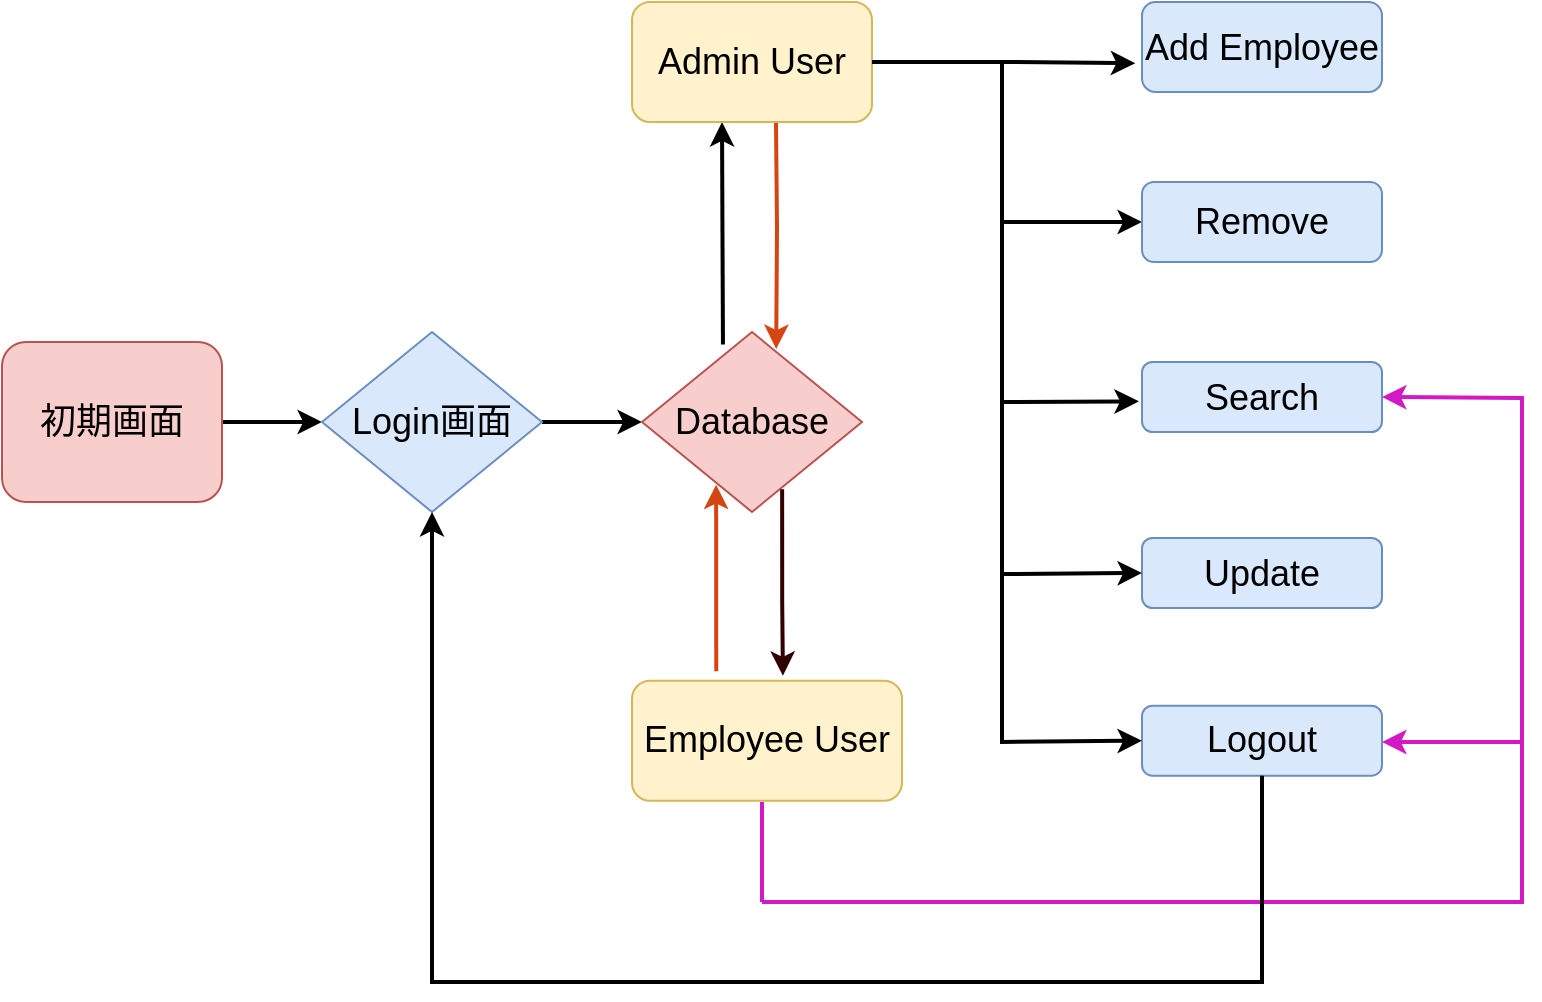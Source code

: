 <mxfile version="22.0.8" type="device">
  <diagram id="C5RBs43oDa-KdzZeNtuy" name="Page-1">
    <mxGraphModel dx="977" dy="653" grid="1" gridSize="10" guides="1" tooltips="1" connect="1" arrows="1" fold="1" page="1" pageScale="1" pageWidth="1169" pageHeight="827" background="#FFFFFF" math="0" shadow="0">
      <root>
        <mxCell id="WIyWlLk6GJQsqaUBKTNV-0" />
        <mxCell id="WIyWlLk6GJQsqaUBKTNV-1" parent="WIyWlLk6GJQsqaUBKTNV-0" />
        <mxCell id="aU4f7bkQFfdyx5u3wc81-1" style="edgeStyle=orthogonalEdgeStyle;rounded=0;orthogonalLoop=1;jettySize=auto;html=1;strokeWidth=2;" edge="1" parent="WIyWlLk6GJQsqaUBKTNV-1" source="aU4f7bkQFfdyx5u3wc81-0" target="aU4f7bkQFfdyx5u3wc81-2">
          <mxGeometry relative="1" as="geometry">
            <mxPoint x="250" y="320" as="targetPoint" />
          </mxGeometry>
        </mxCell>
        <mxCell id="aU4f7bkQFfdyx5u3wc81-0" value="&lt;font style=&quot;font-size: 18px;&quot;&gt;初期画面&lt;/font&gt;" style="rounded=1;whiteSpace=wrap;html=1;fillColor=#f8cecc;strokeColor=#b85450;" vertex="1" parent="WIyWlLk6GJQsqaUBKTNV-1">
          <mxGeometry x="50" y="280" width="110" height="80" as="geometry" />
        </mxCell>
        <mxCell id="aU4f7bkQFfdyx5u3wc81-3" style="edgeStyle=orthogonalEdgeStyle;rounded=0;orthogonalLoop=1;jettySize=auto;html=1;strokeWidth=2;" edge="1" parent="WIyWlLk6GJQsqaUBKTNV-1" source="aU4f7bkQFfdyx5u3wc81-2" target="aU4f7bkQFfdyx5u3wc81-4">
          <mxGeometry relative="1" as="geometry">
            <mxPoint x="410.0" y="320" as="targetPoint" />
          </mxGeometry>
        </mxCell>
        <mxCell id="aU4f7bkQFfdyx5u3wc81-2" value="&lt;font style=&quot;font-size: 18px;&quot;&gt;Login画面&lt;/font&gt;" style="rhombus;whiteSpace=wrap;html=1;fillColor=#dae8fc;strokeColor=#6c8ebf;" vertex="1" parent="WIyWlLk6GJQsqaUBKTNV-1">
          <mxGeometry x="210" y="275" width="110" height="90" as="geometry" />
        </mxCell>
        <mxCell id="aU4f7bkQFfdyx5u3wc81-5" style="edgeStyle=orthogonalEdgeStyle;rounded=0;orthogonalLoop=1;jettySize=auto;html=1;exitX=0.368;exitY=0.07;exitDx=0;exitDy=0;exitPerimeter=0;strokeWidth=2;" edge="1" parent="WIyWlLk6GJQsqaUBKTNV-1" source="aU4f7bkQFfdyx5u3wc81-4">
          <mxGeometry relative="1" as="geometry">
            <mxPoint x="410.0" y="170" as="targetPoint" />
          </mxGeometry>
        </mxCell>
        <mxCell id="aU4f7bkQFfdyx5u3wc81-6" style="edgeStyle=orthogonalEdgeStyle;rounded=0;orthogonalLoop=1;jettySize=auto;html=1;entryX=0.61;entryY=0.095;entryDx=0;entryDy=0;entryPerimeter=0;strokeWidth=2;strokeColor=#D44511;" edge="1" parent="WIyWlLk6GJQsqaUBKTNV-1" target="aU4f7bkQFfdyx5u3wc81-4">
          <mxGeometry relative="1" as="geometry">
            <mxPoint x="480" y="223" as="targetPoint" />
            <mxPoint x="437" y="170" as="sourcePoint" />
          </mxGeometry>
        </mxCell>
        <mxCell id="aU4f7bkQFfdyx5u3wc81-4" value="&lt;font style=&quot;font-size: 18px;&quot;&gt;Database&lt;/font&gt;" style="rhombus;whiteSpace=wrap;html=1;fillColor=#f8cecc;strokeColor=#b85450;" vertex="1" parent="WIyWlLk6GJQsqaUBKTNV-1">
          <mxGeometry x="370" y="275" width="110" height="90" as="geometry" />
        </mxCell>
        <mxCell id="aU4f7bkQFfdyx5u3wc81-31" style="edgeStyle=orthogonalEdgeStyle;rounded=0;orthogonalLoop=1;jettySize=auto;html=1;exitX=1;exitY=0.5;exitDx=0;exitDy=0;entryX=-0.028;entryY=0.68;entryDx=0;entryDy=0;entryPerimeter=0;strokeWidth=2;" edge="1" parent="WIyWlLk6GJQsqaUBKTNV-1" source="aU4f7bkQFfdyx5u3wc81-7" target="aU4f7bkQFfdyx5u3wc81-13">
          <mxGeometry relative="1" as="geometry">
            <mxPoint x="600" y="140.391" as="targetPoint" />
          </mxGeometry>
        </mxCell>
        <mxCell id="aU4f7bkQFfdyx5u3wc81-7" value="&lt;font style=&quot;font-size: 18px;&quot;&gt;Admin User&lt;/font&gt;" style="rounded=1;whiteSpace=wrap;html=1;fillColor=#fff2cc;strokeColor=#d6b656;" vertex="1" parent="WIyWlLk6GJQsqaUBKTNV-1">
          <mxGeometry x="365" y="110" width="120" height="60" as="geometry" />
        </mxCell>
        <mxCell id="aU4f7bkQFfdyx5u3wc81-8" style="edgeStyle=orthogonalEdgeStyle;rounded=0;orthogonalLoop=1;jettySize=auto;html=1;exitX=0.312;exitY=-0.078;exitDx=0;exitDy=0;exitPerimeter=0;entryX=0.337;entryY=0.848;entryDx=0;entryDy=0;entryPerimeter=0;strokeWidth=2;strokeColor=#D44511;" edge="1" parent="WIyWlLk6GJQsqaUBKTNV-1" source="aU4f7bkQFfdyx5u3wc81-10" target="aU4f7bkQFfdyx5u3wc81-4">
          <mxGeometry relative="1" as="geometry">
            <mxPoint x="409.38" y="391.17" as="targetPoint" />
            <mxPoint x="410" y="620.35" as="sourcePoint" />
          </mxGeometry>
        </mxCell>
        <mxCell id="aU4f7bkQFfdyx5u3wc81-9" style="edgeStyle=orthogonalEdgeStyle;rounded=0;orthogonalLoop=1;jettySize=auto;html=1;entryX=0.559;entryY=-0.041;entryDx=0;entryDy=0;entryPerimeter=0;exitX=0.637;exitY=0.873;exitDx=0;exitDy=0;exitPerimeter=0;strokeWidth=2;strokeColor=#330000;" edge="1" parent="WIyWlLk6GJQsqaUBKTNV-1" source="aU4f7bkQFfdyx5u3wc81-4" target="aU4f7bkQFfdyx5u3wc81-10">
          <mxGeometry relative="1" as="geometry">
            <mxPoint x="438" y="440" as="targetPoint" />
            <mxPoint x="440" y="360" as="sourcePoint" />
            <Array as="points">
              <mxPoint x="440" y="410" />
              <mxPoint x="440" y="410" />
            </Array>
          </mxGeometry>
        </mxCell>
        <mxCell id="aU4f7bkQFfdyx5u3wc81-10" value="&lt;font style=&quot;font-size: 18px;&quot;&gt;Employee User&lt;/font&gt;" style="rounded=1;whiteSpace=wrap;html=1;fillColor=#fff2cc;strokeColor=#d6b656;" vertex="1" parent="WIyWlLk6GJQsqaUBKTNV-1">
          <mxGeometry x="365" y="449.35" width="135" height="60" as="geometry" />
        </mxCell>
        <mxCell id="aU4f7bkQFfdyx5u3wc81-13" value="&lt;font style=&quot;font-size: 18px;&quot;&gt;Add Employee&lt;/font&gt;" style="rounded=1;whiteSpace=wrap;html=1;fillColor=#dae8fc;strokeColor=#6c8ebf;" vertex="1" parent="WIyWlLk6GJQsqaUBKTNV-1">
          <mxGeometry x="620" y="110" width="120" height="45" as="geometry" />
        </mxCell>
        <mxCell id="aU4f7bkQFfdyx5u3wc81-30" style="edgeStyle=orthogonalEdgeStyle;rounded=0;orthogonalLoop=1;jettySize=auto;html=1;exitX=1;exitY=0.5;exitDx=0;exitDy=0;entryX=0;entryY=0.5;entryDx=0;entryDy=0;strokeWidth=2;" edge="1" parent="WIyWlLk6GJQsqaUBKTNV-1" source="aU4f7bkQFfdyx5u3wc81-7" target="aU4f7bkQFfdyx5u3wc81-20">
          <mxGeometry relative="1" as="geometry">
            <mxPoint x="600" y="220" as="targetPoint" />
            <Array as="points">
              <mxPoint x="550" y="140" />
              <mxPoint x="550" y="220" />
            </Array>
          </mxGeometry>
        </mxCell>
        <mxCell id="aU4f7bkQFfdyx5u3wc81-20" value="&lt;font style=&quot;font-size: 18px;&quot;&gt;Remove&lt;/font&gt;" style="rounded=1;whiteSpace=wrap;html=1;fillColor=#dae8fc;strokeColor=#6c8ebf;" vertex="1" parent="WIyWlLk6GJQsqaUBKTNV-1">
          <mxGeometry x="620" y="200" width="120" height="40" as="geometry" />
        </mxCell>
        <mxCell id="aU4f7bkQFfdyx5u3wc81-21" value="&lt;font style=&quot;font-size: 18px;&quot;&gt;Search&lt;/font&gt;" style="rounded=1;whiteSpace=wrap;html=1;fillColor=#dae8fc;strokeColor=#6c8ebf;" vertex="1" parent="WIyWlLk6GJQsqaUBKTNV-1">
          <mxGeometry x="620" y="290" width="120" height="35" as="geometry" />
        </mxCell>
        <mxCell id="aU4f7bkQFfdyx5u3wc81-23" value="&lt;font style=&quot;font-size: 18px;&quot;&gt;Update&lt;/font&gt;" style="rounded=1;whiteSpace=wrap;html=1;fillColor=#dae8fc;strokeColor=#6c8ebf;" vertex="1" parent="WIyWlLk6GJQsqaUBKTNV-1">
          <mxGeometry x="620" y="378" width="120" height="35" as="geometry" />
        </mxCell>
        <mxCell id="aU4f7bkQFfdyx5u3wc81-24" value="&lt;font style=&quot;font-size: 18px;&quot;&gt;Logout&lt;/font&gt;" style="rounded=1;whiteSpace=wrap;html=1;fillColor=#dae8fc;strokeColor=#6c8ebf;" vertex="1" parent="WIyWlLk6GJQsqaUBKTNV-1">
          <mxGeometry x="620" y="461.85" width="120" height="35" as="geometry" />
        </mxCell>
        <mxCell id="aU4f7bkQFfdyx5u3wc81-33" value="" style="endArrow=classic;html=1;rounded=0;entryX=-0.013;entryY=0.562;entryDx=0;entryDy=0;entryPerimeter=0;strokeWidth=2;" edge="1" parent="WIyWlLk6GJQsqaUBKTNV-1" target="aU4f7bkQFfdyx5u3wc81-21">
          <mxGeometry width="50" height="50" relative="1" as="geometry">
            <mxPoint x="550" y="220" as="sourcePoint" />
            <mxPoint x="550" y="310" as="targetPoint" />
            <Array as="points">
              <mxPoint x="550" y="310" />
            </Array>
          </mxGeometry>
        </mxCell>
        <mxCell id="aU4f7bkQFfdyx5u3wc81-34" value="" style="endArrow=classic;html=1;rounded=0;entryX=0;entryY=0.5;entryDx=0;entryDy=0;strokeWidth=2;" edge="1" parent="WIyWlLk6GJQsqaUBKTNV-1" target="aU4f7bkQFfdyx5u3wc81-24">
          <mxGeometry width="50" height="50" relative="1" as="geometry">
            <mxPoint x="550" y="220" as="sourcePoint" />
            <mxPoint x="550" y="480" as="targetPoint" />
            <Array as="points">
              <mxPoint x="550" y="310" />
              <mxPoint x="550" y="480" />
            </Array>
          </mxGeometry>
        </mxCell>
        <mxCell id="aU4f7bkQFfdyx5u3wc81-36" value="" style="endArrow=classic;html=1;rounded=0;entryX=0;entryY=0.5;entryDx=0;entryDy=0;strokeWidth=2;" edge="1" parent="WIyWlLk6GJQsqaUBKTNV-1" target="aU4f7bkQFfdyx5u3wc81-23">
          <mxGeometry width="50" height="50" relative="1" as="geometry">
            <mxPoint x="550" y="220" as="sourcePoint" />
            <mxPoint x="580" y="340" as="targetPoint" />
            <Array as="points">
              <mxPoint x="550" y="396" />
            </Array>
          </mxGeometry>
        </mxCell>
        <mxCell id="aU4f7bkQFfdyx5u3wc81-40" value="" style="endArrow=classic;html=1;rounded=0;entryX=1;entryY=0.5;entryDx=0;entryDy=0;strokeWidth=2;strokeColor=#d219c3;" edge="1" parent="WIyWlLk6GJQsqaUBKTNV-1" target="aU4f7bkQFfdyx5u3wc81-21">
          <mxGeometry width="50" height="50" relative="1" as="geometry">
            <mxPoint x="430" y="560" as="sourcePoint" />
            <mxPoint x="810" y="310" as="targetPoint" />
            <Array as="points">
              <mxPoint x="810" y="560" />
              <mxPoint x="810" y="308" />
            </Array>
          </mxGeometry>
        </mxCell>
        <mxCell id="aU4f7bkQFfdyx5u3wc81-41" value="" style="endArrow=none;html=1;rounded=0;strokeColor=#D219C3;strokeWidth=2;" edge="1" parent="WIyWlLk6GJQsqaUBKTNV-1">
          <mxGeometry width="50" height="50" relative="1" as="geometry">
            <mxPoint x="430" y="560" as="sourcePoint" />
            <mxPoint x="430" y="510" as="targetPoint" />
            <Array as="points">
              <mxPoint x="430" y="510" />
            </Array>
          </mxGeometry>
        </mxCell>
        <mxCell id="aU4f7bkQFfdyx5u3wc81-42" value="" style="endArrow=classic;html=1;rounded=0;entryX=1;entryY=0.5;entryDx=0;entryDy=0;strokeWidth=2;strokeColor=none;" edge="1" parent="WIyWlLk6GJQsqaUBKTNV-1" target="aU4f7bkQFfdyx5u3wc81-24">
          <mxGeometry width="50" height="50" relative="1" as="geometry">
            <mxPoint x="810" y="480" as="sourcePoint" />
            <mxPoint x="930" y="470" as="targetPoint" />
          </mxGeometry>
        </mxCell>
        <mxCell id="aU4f7bkQFfdyx5u3wc81-43" value="" style="endArrow=classic;html=1;rounded=0;exitX=0.5;exitY=1;exitDx=0;exitDy=0;entryX=0.5;entryY=1;entryDx=0;entryDy=0;strokeWidth=2;" edge="1" parent="WIyWlLk6GJQsqaUBKTNV-1" source="aU4f7bkQFfdyx5u3wc81-24" target="aU4f7bkQFfdyx5u3wc81-2">
          <mxGeometry width="50" height="50" relative="1" as="geometry">
            <mxPoint x="679.52" y="560" as="sourcePoint" />
            <mxPoint x="260" y="600" as="targetPoint" />
            <Array as="points">
              <mxPoint x="680" y="600" />
              <mxPoint x="265" y="600" />
            </Array>
          </mxGeometry>
        </mxCell>
        <mxCell id="aU4f7bkQFfdyx5u3wc81-46" value="" style="endArrow=classic;html=1;rounded=0;strokeWidth=2;strokeColor=#d219c3;" edge="1" parent="WIyWlLk6GJQsqaUBKTNV-1">
          <mxGeometry width="50" height="50" relative="1" as="geometry">
            <mxPoint x="810" y="480" as="sourcePoint" />
            <mxPoint x="740" y="480" as="targetPoint" />
          </mxGeometry>
        </mxCell>
      </root>
    </mxGraphModel>
  </diagram>
</mxfile>

